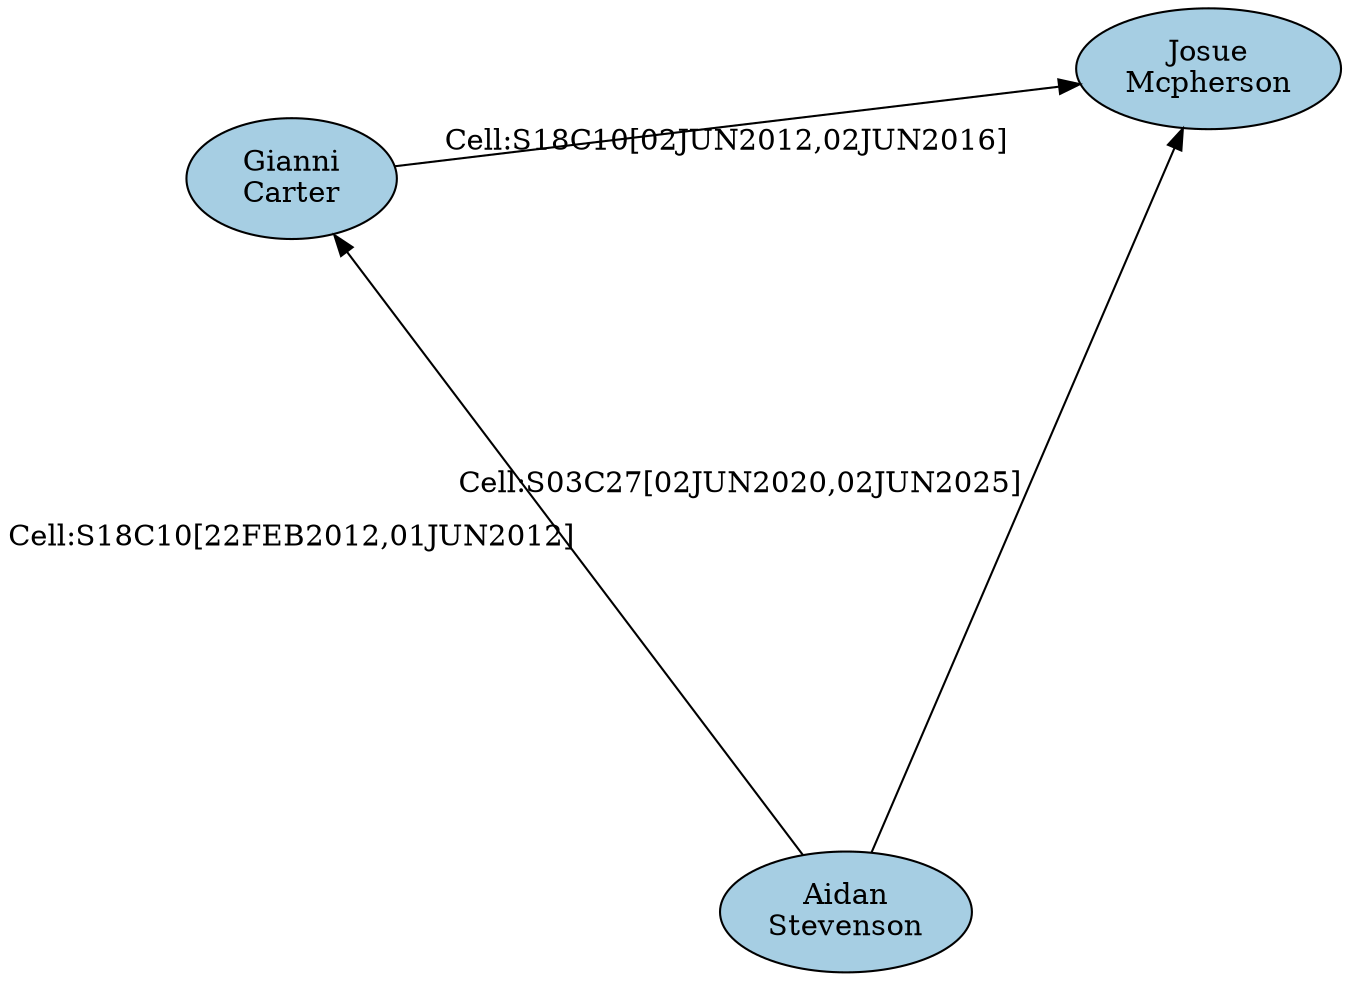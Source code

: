 digraph G {
layout=sfdp
node[colorscheme=paired8, style=filled, color=black, fixedSize=true, width=1.4, height=.8]
"I46215"[fillcolor= "1",label= "Josue
Mcpherson"]
"I39646"[fillcolor= "1",label= "Gianni
Carter"]
"I37491"[fillcolor= "1",label= "Aidan
Stevenson"]
"I37491" -> "I39646"[label= "Cell:S18C10[22FEB2012,01JUN2012]"]
"I37491" -> "I46215"[label= "Cell:S03C27[02JUN2020,02JUN2025]"]
"I39646" -> "I46215"[label= "Cell:S18C10[02JUN2012,02JUN2016]"]
}

